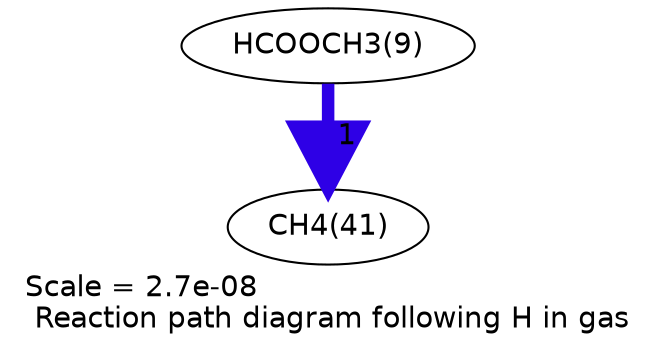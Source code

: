digraph reaction_paths {
center=1;
s9 -> s10[fontname="Helvetica", penwidth=6, arrowsize=3, color="0.7, 1.5, 0.9"
, label=" 1"];
s9 [ fontname="Helvetica", label="HCOOCH3(9)"];
s10 [ fontname="Helvetica", label="CH4(41)"];
 label = "Scale = 2.7e-08\l Reaction path diagram following H in gas";
 fontname = "Helvetica";
}
